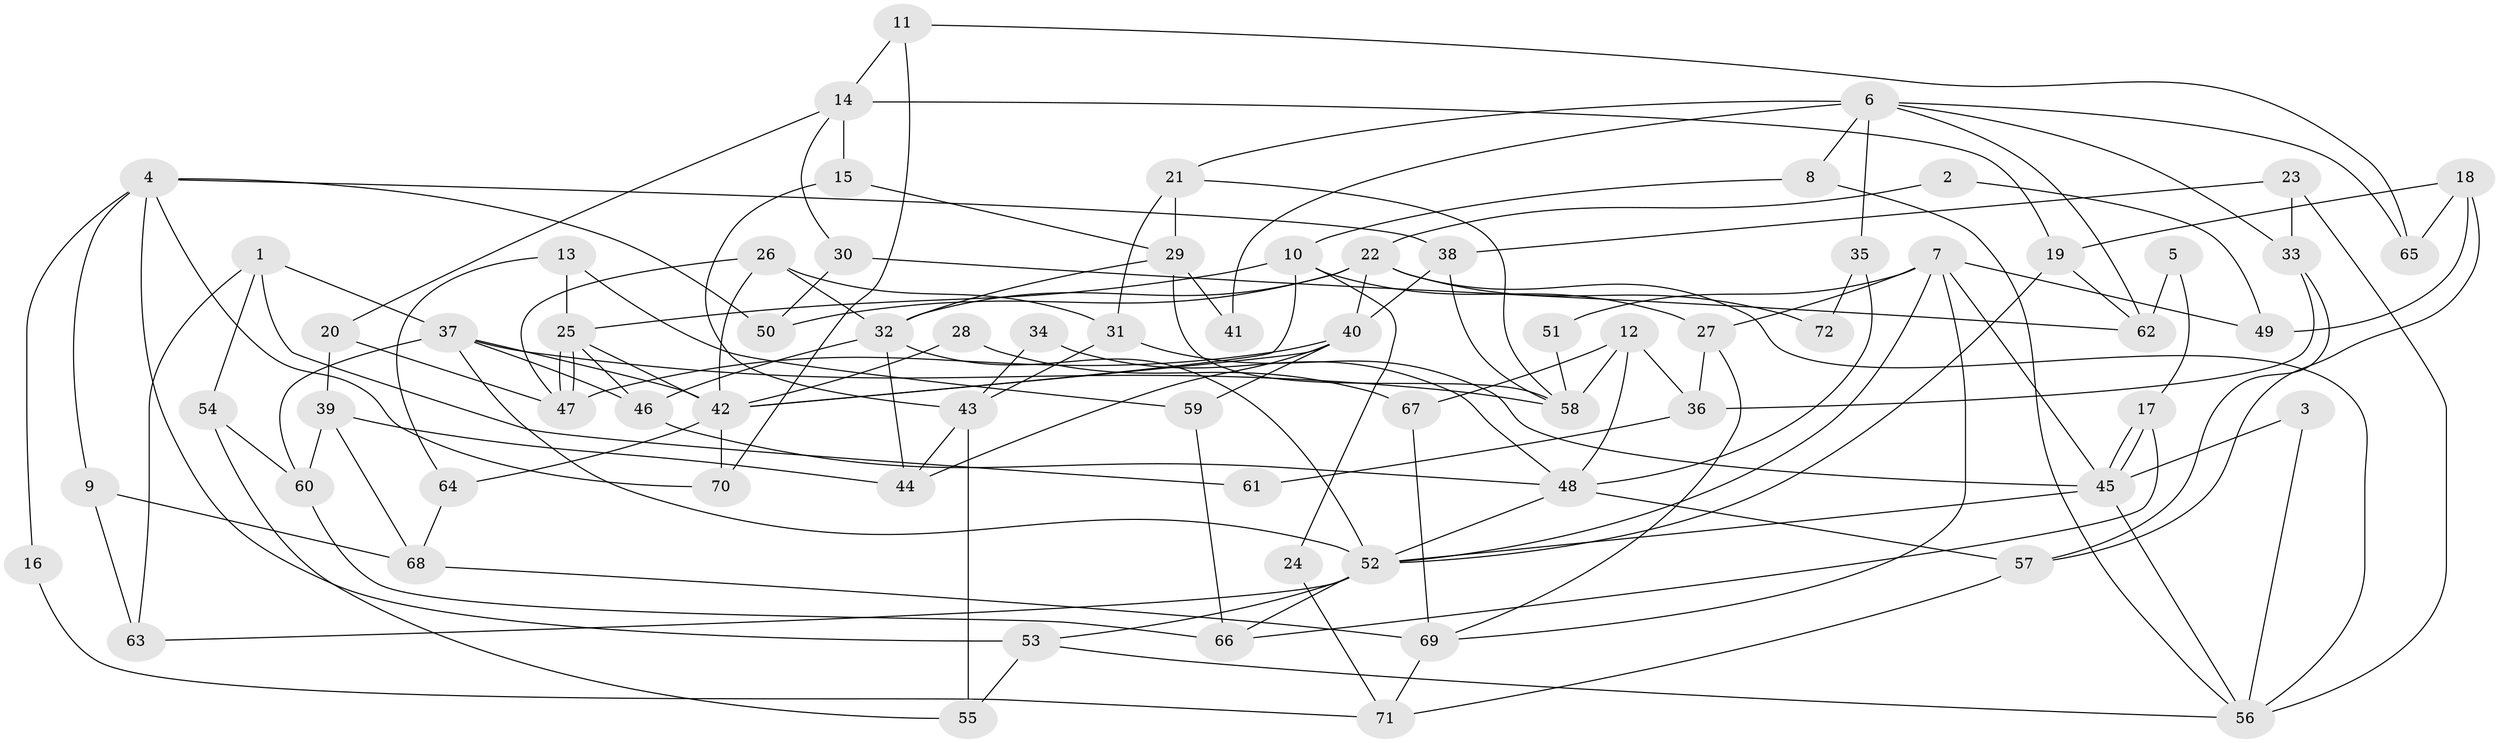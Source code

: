 // Generated by graph-tools (version 1.1) at 2025/49/03/09/25 04:49:29]
// undirected, 72 vertices, 144 edges
graph export_dot {
graph [start="1"]
  node [color=gray90,style=filled];
  1;
  2;
  3;
  4;
  5;
  6;
  7;
  8;
  9;
  10;
  11;
  12;
  13;
  14;
  15;
  16;
  17;
  18;
  19;
  20;
  21;
  22;
  23;
  24;
  25;
  26;
  27;
  28;
  29;
  30;
  31;
  32;
  33;
  34;
  35;
  36;
  37;
  38;
  39;
  40;
  41;
  42;
  43;
  44;
  45;
  46;
  47;
  48;
  49;
  50;
  51;
  52;
  53;
  54;
  55;
  56;
  57;
  58;
  59;
  60;
  61;
  62;
  63;
  64;
  65;
  66;
  67;
  68;
  69;
  70;
  71;
  72;
  1 -- 63;
  1 -- 37;
  1 -- 54;
  1 -- 61;
  2 -- 22;
  2 -- 49;
  3 -- 56;
  3 -- 45;
  4 -- 53;
  4 -- 38;
  4 -- 9;
  4 -- 16;
  4 -- 50;
  4 -- 70;
  5 -- 62;
  5 -- 17;
  6 -- 8;
  6 -- 21;
  6 -- 33;
  6 -- 35;
  6 -- 41;
  6 -- 62;
  6 -- 65;
  7 -- 27;
  7 -- 45;
  7 -- 49;
  7 -- 51;
  7 -- 52;
  7 -- 69;
  8 -- 56;
  8 -- 10;
  9 -- 68;
  9 -- 63;
  10 -- 25;
  10 -- 42;
  10 -- 24;
  10 -- 27;
  11 -- 70;
  11 -- 14;
  11 -- 65;
  12 -- 58;
  12 -- 48;
  12 -- 36;
  12 -- 67;
  13 -- 25;
  13 -- 59;
  13 -- 64;
  14 -- 15;
  14 -- 19;
  14 -- 20;
  14 -- 30;
  15 -- 43;
  15 -- 29;
  16 -- 71;
  17 -- 45;
  17 -- 45;
  17 -- 66;
  18 -- 65;
  18 -- 19;
  18 -- 49;
  18 -- 57;
  19 -- 52;
  19 -- 62;
  20 -- 47;
  20 -- 39;
  21 -- 58;
  21 -- 31;
  21 -- 29;
  22 -- 32;
  22 -- 40;
  22 -- 50;
  22 -- 56;
  22 -- 72;
  23 -- 56;
  23 -- 33;
  23 -- 38;
  24 -- 71;
  25 -- 47;
  25 -- 47;
  25 -- 42;
  25 -- 46;
  26 -- 42;
  26 -- 32;
  26 -- 31;
  26 -- 47;
  27 -- 36;
  27 -- 69;
  28 -- 67;
  28 -- 42;
  29 -- 58;
  29 -- 32;
  29 -- 41;
  30 -- 50;
  30 -- 62;
  31 -- 43;
  31 -- 45;
  32 -- 52;
  32 -- 44;
  32 -- 46;
  33 -- 57;
  33 -- 36;
  34 -- 43;
  34 -- 48;
  35 -- 48;
  35 -- 72;
  36 -- 61;
  37 -- 52;
  37 -- 46;
  37 -- 42;
  37 -- 58;
  37 -- 60;
  38 -- 40;
  38 -- 58;
  39 -- 44;
  39 -- 60;
  39 -- 68;
  40 -- 47;
  40 -- 42;
  40 -- 44;
  40 -- 59;
  42 -- 64;
  42 -- 70;
  43 -- 44;
  43 -- 55;
  45 -- 52;
  45 -- 56;
  46 -- 48;
  48 -- 52;
  48 -- 57;
  51 -- 58;
  52 -- 53;
  52 -- 63;
  52 -- 66;
  53 -- 56;
  53 -- 55;
  54 -- 60;
  54 -- 55;
  57 -- 71;
  59 -- 66;
  60 -- 66;
  64 -- 68;
  67 -- 69;
  68 -- 69;
  69 -- 71;
}
